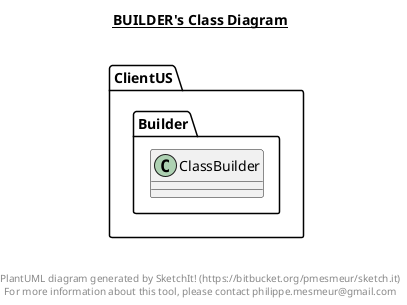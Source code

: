 @startuml

title __BUILDER's Class Diagram__\n

  namespace ClientUS {
    namespace Builder {
      class ClientUS.Builder.ClassBuilder {
      }
    }
  }
  



right footer


PlantUML diagram generated by SketchIt! (https://bitbucket.org/pmesmeur/sketch.it)
For more information about this tool, please contact philippe.mesmeur@gmail.com
endfooter

@enduml
